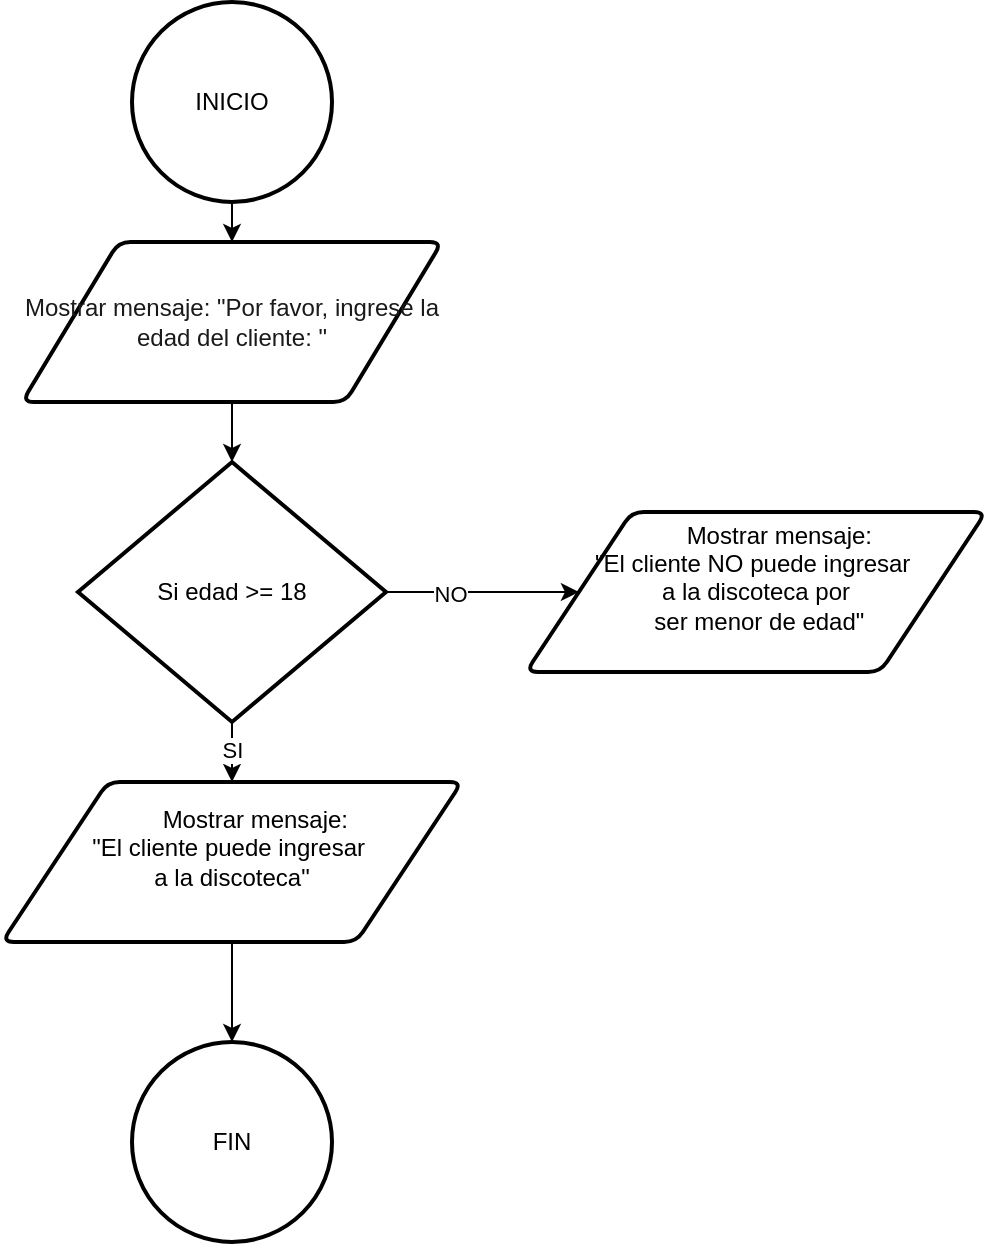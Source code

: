 <mxfile version="26.2.14">
  <diagram name="Página-1" id="5x9XDhcGxlXRKqn8Yzqd">
    <mxGraphModel dx="1026" dy="516" grid="1" gridSize="10" guides="1" tooltips="1" connect="1" arrows="1" fold="1" page="1" pageScale="1" pageWidth="827" pageHeight="1169" math="0" shadow="0">
      <root>
        <mxCell id="0" />
        <mxCell id="1" parent="0" />
        <mxCell id="n366VSGjI_HjgEOfrgP5-9" style="edgeStyle=orthogonalEdgeStyle;rounded=0;orthogonalLoop=1;jettySize=auto;html=1;exitX=0.5;exitY=1;exitDx=0;exitDy=0;exitPerimeter=0;entryX=0.5;entryY=0;entryDx=0;entryDy=0;" edge="1" parent="1" source="n366VSGjI_HjgEOfrgP5-2" target="n366VSGjI_HjgEOfrgP5-4">
          <mxGeometry relative="1" as="geometry" />
        </mxCell>
        <mxCell id="n366VSGjI_HjgEOfrgP5-2" value="INICIO" style="strokeWidth=2;html=1;shape=mxgraph.flowchart.start_2;whiteSpace=wrap;" vertex="1" parent="1">
          <mxGeometry x="363" y="40" width="100" height="100" as="geometry" />
        </mxCell>
        <mxCell id="n366VSGjI_HjgEOfrgP5-3" value="FIN" style="strokeWidth=2;html=1;shape=mxgraph.flowchart.start_2;whiteSpace=wrap;" vertex="1" parent="1">
          <mxGeometry x="363" y="560" width="100" height="100" as="geometry" />
        </mxCell>
        <mxCell id="n366VSGjI_HjgEOfrgP5-10" style="edgeStyle=orthogonalEdgeStyle;rounded=0;orthogonalLoop=1;jettySize=auto;html=1;exitX=0.5;exitY=1;exitDx=0;exitDy=0;entryX=0.5;entryY=0;entryDx=0;entryDy=0;" edge="1" parent="1" source="n366VSGjI_HjgEOfrgP5-4">
          <mxGeometry relative="1" as="geometry">
            <mxPoint x="413.0" y="270" as="targetPoint" />
          </mxGeometry>
        </mxCell>
        <mxCell id="n366VSGjI_HjgEOfrgP5-4" value="&lt;span style=&quot;color: rgb(26, 26, 26);&quot;&gt;Mostrar mensaje: &quot;Por favor, ingrese la edad del cliente: &quot;&lt;/span&gt;" style="shape=parallelogram;html=1;strokeWidth=2;perimeter=parallelogramPerimeter;whiteSpace=wrap;rounded=1;arcSize=12;size=0.23;flipH=1;flipV=1;container=1;" vertex="1" parent="1">
          <mxGeometry x="308" y="160" width="210" height="80" as="geometry" />
        </mxCell>
        <mxCell id="n366VSGjI_HjgEOfrgP5-8" value="&lt;div&gt;&lt;font style=&quot;color: light-dark(rgb(0, 0, 0), rgb(255, 255, 255));&quot;&gt;&amp;nbsp; &amp;nbsp; &amp;nbsp; &amp;nbsp; Mostrar mensaje:&amp;nbsp;&lt;/font&gt;&lt;/div&gt;&lt;div&gt;&lt;font style=&quot;color: light-dark(rgb(0, 0, 0), rgb(255, 255, 255));&quot;&gt;&quot;El cliente NO puede ingresar&amp;nbsp;&lt;/font&gt;&lt;/div&gt;&lt;div&gt;&lt;font style=&quot;color: light-dark(rgb(0, 0, 0), rgb(255, 255, 255));&quot;&gt;a la discoteca por&lt;/font&gt;&lt;/div&gt;&lt;div&gt;&lt;font style=&quot;color: light-dark(rgb(0, 0, 0), rgb(255, 255, 255));&quot;&gt;&amp;nbsp;ser menor de edad&quot;&lt;/font&gt;&lt;/div&gt;&lt;div&gt;&lt;br&gt;&lt;/div&gt;" style="shape=parallelogram;html=1;strokeWidth=2;perimeter=parallelogramPerimeter;whiteSpace=wrap;rounded=1;arcSize=12;size=0.23;flipH=1;flipV=1;container=1;" vertex="1" parent="1">
          <mxGeometry x="560" y="295" width="230" height="80" as="geometry" />
        </mxCell>
        <mxCell id="n366VSGjI_HjgEOfrgP5-15" style="edgeStyle=orthogonalEdgeStyle;rounded=0;orthogonalLoop=1;jettySize=auto;html=1;entryX=0;entryY=0.5;entryDx=0;entryDy=0;" edge="1" parent="1" source="n366VSGjI_HjgEOfrgP5-14" target="n366VSGjI_HjgEOfrgP5-8">
          <mxGeometry relative="1" as="geometry" />
        </mxCell>
        <mxCell id="n366VSGjI_HjgEOfrgP5-16" value="NO" style="edgeLabel;html=1;align=center;verticalAlign=middle;resizable=0;points=[];" vertex="1" connectable="0" parent="n366VSGjI_HjgEOfrgP5-15">
          <mxGeometry x="-0.332" y="-1" relative="1" as="geometry">
            <mxPoint as="offset" />
          </mxGeometry>
        </mxCell>
        <mxCell id="n366VSGjI_HjgEOfrgP5-18" style="edgeStyle=orthogonalEdgeStyle;rounded=0;orthogonalLoop=1;jettySize=auto;html=1;" edge="1" parent="1" source="n366VSGjI_HjgEOfrgP5-14" target="n366VSGjI_HjgEOfrgP5-17">
          <mxGeometry relative="1" as="geometry" />
        </mxCell>
        <mxCell id="n366VSGjI_HjgEOfrgP5-20" value="SI" style="edgeLabel;html=1;align=center;verticalAlign=middle;resizable=0;points=[];" vertex="1" connectable="0" parent="n366VSGjI_HjgEOfrgP5-18">
          <mxGeometry x="0.337" relative="1" as="geometry">
            <mxPoint as="offset" />
          </mxGeometry>
        </mxCell>
        <mxCell id="n366VSGjI_HjgEOfrgP5-14" value="Si edad &amp;gt;= 18" style="strokeWidth=2;html=1;shape=mxgraph.flowchart.decision;whiteSpace=wrap;" vertex="1" parent="1">
          <mxGeometry x="336" y="270" width="154" height="130" as="geometry" />
        </mxCell>
        <mxCell id="n366VSGjI_HjgEOfrgP5-17" value="&lt;div&gt;&lt;font style=&quot;color: light-dark(rgb(0, 0, 0), rgb(255, 255, 255));&quot;&gt;&amp;nbsp; &amp;nbsp; &amp;nbsp; &amp;nbsp; Mostrar mensaje:&amp;nbsp;&lt;/font&gt;&lt;/div&gt;&lt;div&gt;&lt;font style=&quot;color: light-dark(rgb(0, 0, 0), rgb(255, 255, 255));&quot;&gt;&quot;El cliente puede ingresar&amp;nbsp;&lt;/font&gt;&lt;/div&gt;&lt;div&gt;&lt;font style=&quot;color: light-dark(rgb(0, 0, 0), rgb(255, 255, 255));&quot;&gt;a la discoteca&lt;/font&gt;&lt;span style=&quot;color: light-dark(rgb(0, 0, 0), rgb(255, 255, 255)); background-color: transparent;&quot;&gt;&quot;&lt;/span&gt;&lt;/div&gt;&lt;div&gt;&lt;br&gt;&lt;/div&gt;" style="shape=parallelogram;html=1;strokeWidth=2;perimeter=parallelogramPerimeter;whiteSpace=wrap;rounded=1;arcSize=12;size=0.23;flipH=1;flipV=1;container=1;" vertex="1" parent="1">
          <mxGeometry x="298" y="430" width="230" height="80" as="geometry" />
        </mxCell>
        <mxCell id="n366VSGjI_HjgEOfrgP5-19" style="edgeStyle=orthogonalEdgeStyle;rounded=0;orthogonalLoop=1;jettySize=auto;html=1;entryX=0.5;entryY=0;entryDx=0;entryDy=0;entryPerimeter=0;" edge="1" parent="1" source="n366VSGjI_HjgEOfrgP5-17" target="n366VSGjI_HjgEOfrgP5-3">
          <mxGeometry relative="1" as="geometry" />
        </mxCell>
      </root>
    </mxGraphModel>
  </diagram>
</mxfile>
